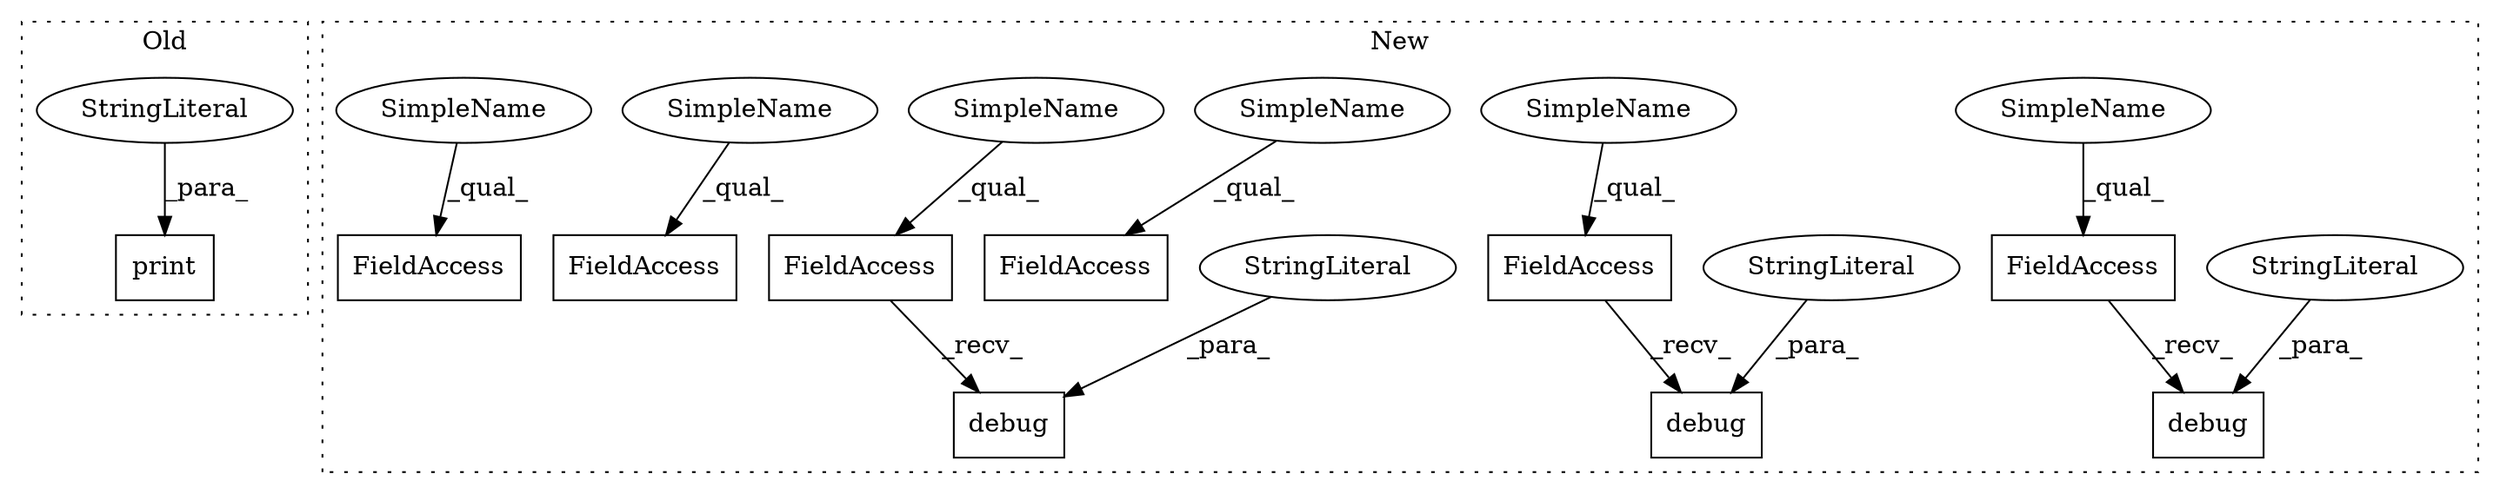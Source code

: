 digraph G {
subgraph cluster0 {
1 [label="print" a="32" s="2470,2491" l="6,1" shape="box"];
4 [label="StringLiteral" a="45" s="2476" l="15" shape="ellipse"];
label = "Old";
style="dotted";
}
subgraph cluster1 {
2 [label="debug" a="32" s="2563,2585" l="6,1" shape="box"];
3 [label="StringLiteral" a="45" s="2569" l="16" shape="ellipse"];
5 [label="FieldAccess" a="22" s="2551" l="11" shape="box"];
6 [label="FieldAccess" a="22" s="2680" l="11" shape="box"];
7 [label="debug" a="32" s="2692,2713" l="6,1" shape="box"];
8 [label="StringLiteral" a="45" s="2698" l="15" shape="ellipse"];
9 [label="FieldAccess" a="22" s="3939" l="11" shape="box"];
10 [label="FieldAccess" a="22" s="4431" l="11" shape="box"];
11 [label="debug" a="32" s="4443,4472" l="6,1" shape="box"];
12 [label="StringLiteral" a="45" s="4449" l="23" shape="ellipse"];
13 [label="FieldAccess" a="22" s="4675" l="11" shape="box"];
14 [label="FieldAccess" a="22" s="4318" l="11" shape="box"];
15 [label="SimpleName" a="42" s="2680" l="4" shape="ellipse"];
16 [label="SimpleName" a="42" s="4431" l="4" shape="ellipse"];
17 [label="SimpleName" a="42" s="3939" l="4" shape="ellipse"];
18 [label="SimpleName" a="42" s="2551" l="4" shape="ellipse"];
19 [label="SimpleName" a="42" s="4675" l="4" shape="ellipse"];
20 [label="SimpleName" a="42" s="4318" l="4" shape="ellipse"];
label = "New";
style="dotted";
}
3 -> 2 [label="_para_"];
4 -> 1 [label="_para_"];
5 -> 2 [label="_recv_"];
6 -> 7 [label="_recv_"];
8 -> 7 [label="_para_"];
10 -> 11 [label="_recv_"];
12 -> 11 [label="_para_"];
15 -> 6 [label="_qual_"];
16 -> 10 [label="_qual_"];
17 -> 9 [label="_qual_"];
18 -> 5 [label="_qual_"];
19 -> 13 [label="_qual_"];
20 -> 14 [label="_qual_"];
}